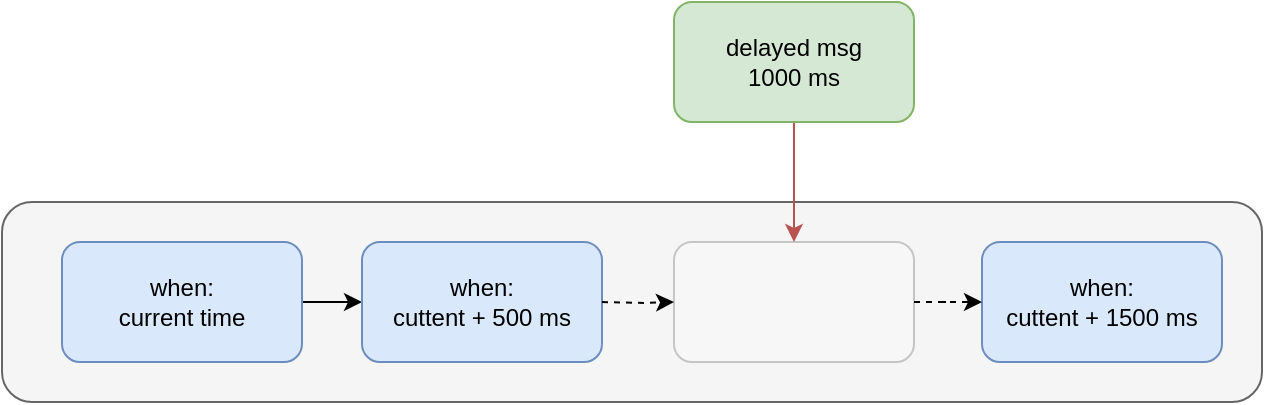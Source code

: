 <mxfile version="15.1.4" type="github">
  <diagram id="cDPh0-9Ec-bW2iWhmRZM" name="Page-1">
    <mxGraphModel dx="1328" dy="802" grid="1" gridSize="10" guides="1" tooltips="1" connect="1" arrows="1" fold="1" page="1" pageScale="1" pageWidth="827" pageHeight="1169" math="0" shadow="0">
      <root>
        <mxCell id="0" />
        <mxCell id="1" parent="0" />
        <mxCell id="ivwRy5lz7lQ9c-eDE7po-1" value="" style="rounded=1;whiteSpace=wrap;html=1;fillColor=#f5f5f5;strokeColor=#666666;fontColor=#333333;" vertex="1" parent="1">
          <mxGeometry x="80" y="240" width="630" height="100" as="geometry" />
        </mxCell>
        <mxCell id="ivwRy5lz7lQ9c-eDE7po-2" value="" style="edgeStyle=orthogonalEdgeStyle;rounded=0;orthogonalLoop=1;jettySize=auto;html=1;" edge="1" parent="1" source="ivwRy5lz7lQ9c-eDE7po-3" target="ivwRy5lz7lQ9c-eDE7po-4">
          <mxGeometry relative="1" as="geometry" />
        </mxCell>
        <mxCell id="ivwRy5lz7lQ9c-eDE7po-3" value="when: &lt;br&gt;current time" style="rounded=1;whiteSpace=wrap;html=1;fillColor=#dae8fc;strokeColor=#6c8ebf;" vertex="1" parent="1">
          <mxGeometry x="110" y="260" width="120" height="60" as="geometry" />
        </mxCell>
        <mxCell id="ivwRy5lz7lQ9c-eDE7po-4" value="when:&lt;br&gt;cuttent + 500 ms" style="rounded=1;whiteSpace=wrap;html=1;fillColor=#dae8fc;strokeColor=#6c8ebf;" vertex="1" parent="1">
          <mxGeometry x="260" y="260" width="120" height="60" as="geometry" />
        </mxCell>
        <mxCell id="ivwRy5lz7lQ9c-eDE7po-5" value="" style="edgeStyle=orthogonalEdgeStyle;rounded=0;orthogonalLoop=1;jettySize=auto;html=1;dashed=1;" edge="1" parent="1" target="ivwRy5lz7lQ9c-eDE7po-8">
          <mxGeometry relative="1" as="geometry">
            <mxPoint x="380" y="290" as="sourcePoint" />
          </mxGeometry>
        </mxCell>
        <mxCell id="ivwRy5lz7lQ9c-eDE7po-6" value="&lt;span&gt;when:&lt;/span&gt;&lt;br&gt;&lt;span&gt;cuttent + 1500 ms&lt;/span&gt;" style="rounded=1;whiteSpace=wrap;html=1;fillColor=#dae8fc;strokeColor=#6c8ebf;" vertex="1" parent="1">
          <mxGeometry x="570" y="260" width="120" height="60" as="geometry" />
        </mxCell>
        <mxCell id="ivwRy5lz7lQ9c-eDE7po-7" value="" style="edgeStyle=orthogonalEdgeStyle;rounded=0;orthogonalLoop=1;jettySize=auto;html=1;dashed=1;" edge="1" parent="1" source="ivwRy5lz7lQ9c-eDE7po-8" target="ivwRy5lz7lQ9c-eDE7po-6">
          <mxGeometry relative="1" as="geometry" />
        </mxCell>
        <mxCell id="ivwRy5lz7lQ9c-eDE7po-8" value="" style="rounded=1;whiteSpace=wrap;html=1;opacity=20;" vertex="1" parent="1">
          <mxGeometry x="416" y="260" width="120" height="60" as="geometry" />
        </mxCell>
        <mxCell id="ivwRy5lz7lQ9c-eDE7po-9" value="" style="edgeStyle=orthogonalEdgeStyle;rounded=0;orthogonalLoop=1;jettySize=auto;html=1;fillColor=#f8cecc;strokeColor=#b85450;" edge="1" parent="1" source="ivwRy5lz7lQ9c-eDE7po-10" target="ivwRy5lz7lQ9c-eDE7po-8">
          <mxGeometry relative="1" as="geometry" />
        </mxCell>
        <mxCell id="ivwRy5lz7lQ9c-eDE7po-10" value="delayed msg&lt;br&gt;1000 ms" style="rounded=1;whiteSpace=wrap;html=1;fillColor=#d5e8d4;strokeColor=#82b366;" vertex="1" parent="1">
          <mxGeometry x="416" y="140" width="120" height="60" as="geometry" />
        </mxCell>
      </root>
    </mxGraphModel>
  </diagram>
</mxfile>
